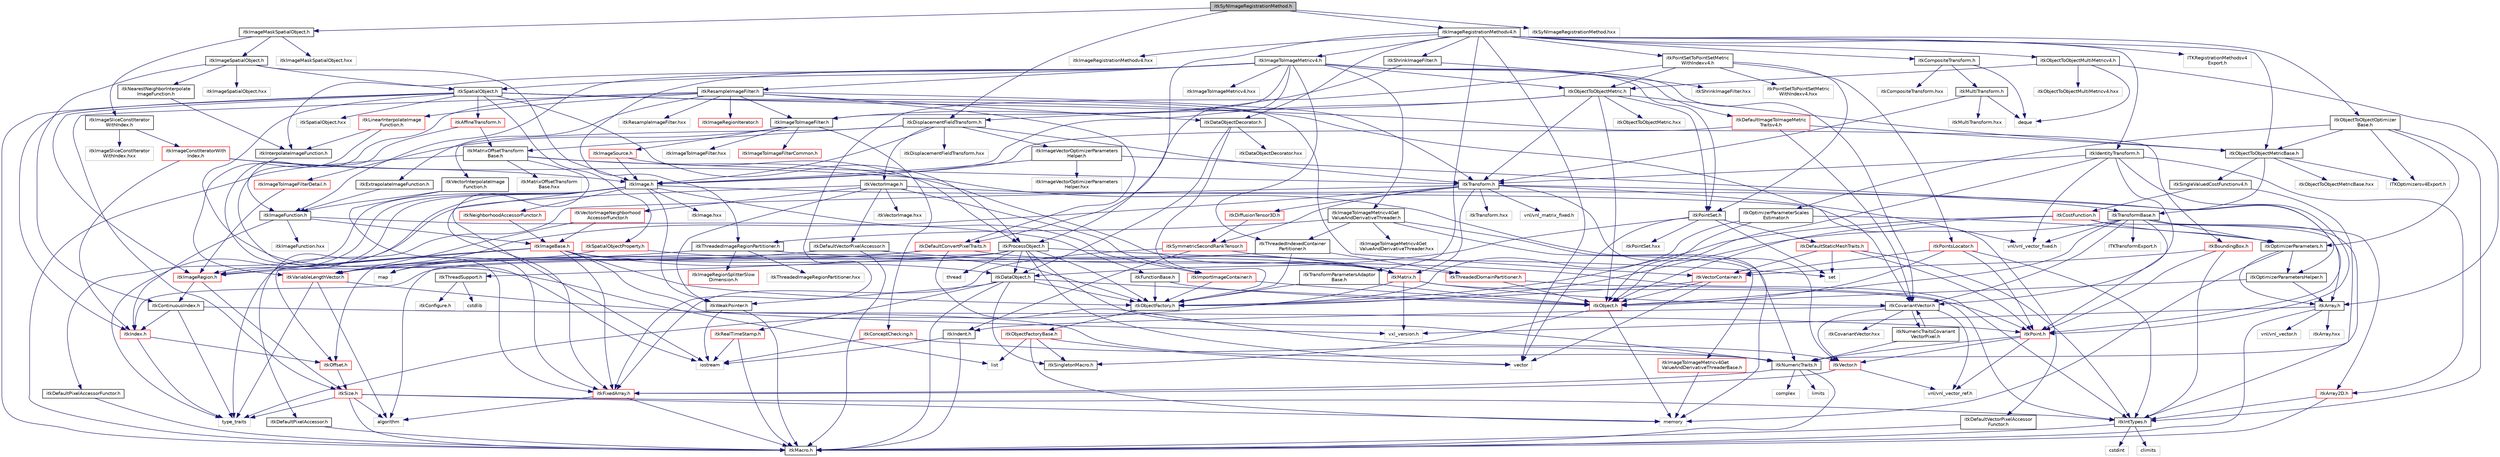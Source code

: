 digraph "itkSyNImageRegistrationMethod.h"
{
 // LATEX_PDF_SIZE
  edge [fontname="Helvetica",fontsize="10",labelfontname="Helvetica",labelfontsize="10"];
  node [fontname="Helvetica",fontsize="10",shape=record];
  Node1 [label="itkSyNImageRegistrationMethod.h",height=0.2,width=0.4,color="black", fillcolor="grey75", style="filled", fontcolor="black",tooltip=" "];
  Node1 -> Node2 [color="midnightblue",fontsize="10",style="solid",fontname="Helvetica"];
  Node2 [label="itkImageRegistrationMethodv4.h",height=0.2,width=0.4,color="black", fillcolor="white", style="filled",URL="$itkImageRegistrationMethodv4_8h.html",tooltip=" "];
  Node2 -> Node3 [color="midnightblue",fontsize="10",style="solid",fontname="Helvetica"];
  Node3 [label="itkProcessObject.h",height=0.2,width=0.4,color="black", fillcolor="white", style="filled",URL="$itkProcessObject_8h.html",tooltip=" "];
  Node3 -> Node4 [color="midnightblue",fontsize="10",style="solid",fontname="Helvetica"];
  Node4 [label="itkDataObject.h",height=0.2,width=0.4,color="black", fillcolor="white", style="filled",URL="$itkDataObject_8h.html",tooltip=" "];
  Node4 -> Node5 [color="midnightblue",fontsize="10",style="solid",fontname="Helvetica"];
  Node5 [label="itkObject.h",height=0.2,width=0.4,color="red", fillcolor="white", style="filled",URL="$itkObject_8h.html",tooltip=" "];
  Node5 -> Node18 [color="midnightblue",fontsize="10",style="solid",fontname="Helvetica"];
  Node18 [label="itkSingletonMacro.h",height=0.2,width=0.4,color="black", fillcolor="white", style="filled",URL="$itkSingletonMacro_8h.html",tooltip=" "];
  Node5 -> Node28 [color="midnightblue",fontsize="10",style="solid",fontname="Helvetica"];
  Node28 [label="memory",height=0.2,width=0.4,color="grey75", fillcolor="white", style="filled",tooltip=" "];
  Node4 -> Node7 [color="midnightblue",fontsize="10",style="solid",fontname="Helvetica"];
  Node7 [label="itkMacro.h",height=0.2,width=0.4,color="black", fillcolor="white", style="filled",URL="$itkMacro_8h.html",tooltip=" "];
  Node4 -> Node18 [color="midnightblue",fontsize="10",style="solid",fontname="Helvetica"];
  Node4 -> Node30 [color="midnightblue",fontsize="10",style="solid",fontname="Helvetica"];
  Node30 [label="itkWeakPointer.h",height=0.2,width=0.4,color="black", fillcolor="white", style="filled",URL="$itkWeakPointer_8h.html",tooltip=" "];
  Node30 -> Node7 [color="midnightblue",fontsize="10",style="solid",fontname="Helvetica"];
  Node30 -> Node9 [color="midnightblue",fontsize="10",style="solid",fontname="Helvetica"];
  Node9 [label="iostream",height=0.2,width=0.4,color="grey75", fillcolor="white", style="filled",tooltip=" "];
  Node4 -> Node31 [color="midnightblue",fontsize="10",style="solid",fontname="Helvetica"];
  Node31 [label="itkRealTimeStamp.h",height=0.2,width=0.4,color="red", fillcolor="white", style="filled",URL="$itkRealTimeStamp_8h.html",tooltip=" "];
  Node31 -> Node7 [color="midnightblue",fontsize="10",style="solid",fontname="Helvetica"];
  Node31 -> Node9 [color="midnightblue",fontsize="10",style="solid",fontname="Helvetica"];
  Node4 -> Node33 [color="midnightblue",fontsize="10",style="solid",fontname="Helvetica"];
  Node33 [label="itkObjectFactory.h",height=0.2,width=0.4,color="black", fillcolor="white", style="filled",URL="$itkObjectFactory_8h.html",tooltip=" "];
  Node33 -> Node34 [color="midnightblue",fontsize="10",style="solid",fontname="Helvetica"];
  Node34 [label="itkObjectFactoryBase.h",height=0.2,width=0.4,color="red", fillcolor="white", style="filled",URL="$itkObjectFactoryBase_8h.html",tooltip=" "];
  Node34 -> Node18 [color="midnightblue",fontsize="10",style="solid",fontname="Helvetica"];
  Node34 -> Node38 [color="midnightblue",fontsize="10",style="solid",fontname="Helvetica"];
  Node38 [label="list",height=0.2,width=0.4,color="grey75", fillcolor="white", style="filled",tooltip=" "];
  Node34 -> Node28 [color="midnightblue",fontsize="10",style="solid",fontname="Helvetica"];
  Node34 -> Node25 [color="midnightblue",fontsize="10",style="solid",fontname="Helvetica"];
  Node25 [label="vector",height=0.2,width=0.4,color="grey75", fillcolor="white", style="filled",tooltip=" "];
  Node3 -> Node33 [color="midnightblue",fontsize="10",style="solid",fontname="Helvetica"];
  Node3 -> Node39 [color="midnightblue",fontsize="10",style="solid",fontname="Helvetica"];
  Node39 [label="itkNumericTraits.h",height=0.2,width=0.4,color="black", fillcolor="white", style="filled",URL="$itkNumericTraits_8h.html",tooltip=" "];
  Node39 -> Node7 [color="midnightblue",fontsize="10",style="solid",fontname="Helvetica"];
  Node39 -> Node40 [color="midnightblue",fontsize="10",style="solid",fontname="Helvetica"];
  Node40 [label="limits",height=0.2,width=0.4,color="grey75", fillcolor="white", style="filled",tooltip=" "];
  Node39 -> Node41 [color="midnightblue",fontsize="10",style="solid",fontname="Helvetica"];
  Node41 [label="complex",height=0.2,width=0.4,color="grey75", fillcolor="white", style="filled",tooltip=" "];
  Node39 -> Node42 [color="midnightblue",fontsize="10",style="solid",fontname="Helvetica"];
  Node42 [label="itkFixedArray.h",height=0.2,width=0.4,color="red", fillcolor="white", style="filled",URL="$itkFixedArray_8h.html",tooltip=" "];
  Node42 -> Node7 [color="midnightblue",fontsize="10",style="solid",fontname="Helvetica"];
  Node42 -> Node24 [color="midnightblue",fontsize="10",style="solid",fontname="Helvetica"];
  Node24 [label="algorithm",height=0.2,width=0.4,color="grey75", fillcolor="white", style="filled",tooltip=" "];
  Node3 -> Node47 [color="midnightblue",fontsize="10",style="solid",fontname="Helvetica"];
  Node47 [label="itkThreadSupport.h",height=0.2,width=0.4,color="black", fillcolor="white", style="filled",URL="$itkThreadSupport_8h.html",tooltip=" "];
  Node47 -> Node48 [color="midnightblue",fontsize="10",style="solid",fontname="Helvetica"];
  Node48 [label="cstdlib",height=0.2,width=0.4,color="grey75", fillcolor="white", style="filled",tooltip=" "];
  Node47 -> Node12 [color="midnightblue",fontsize="10",style="solid",fontname="Helvetica"];
  Node12 [label="itkConfigure.h",height=0.2,width=0.4,color="grey75", fillcolor="white", style="filled",tooltip=" "];
  Node3 -> Node25 [color="midnightblue",fontsize="10",style="solid",fontname="Helvetica"];
  Node3 -> Node26 [color="midnightblue",fontsize="10",style="solid",fontname="Helvetica"];
  Node26 [label="map",height=0.2,width=0.4,color="grey75", fillcolor="white", style="filled",tooltip=" "];
  Node3 -> Node49 [color="midnightblue",fontsize="10",style="solid",fontname="Helvetica"];
  Node49 [label="set",height=0.2,width=0.4,color="grey75", fillcolor="white", style="filled",tooltip=" "];
  Node3 -> Node24 [color="midnightblue",fontsize="10",style="solid",fontname="Helvetica"];
  Node3 -> Node50 [color="midnightblue",fontsize="10",style="solid",fontname="Helvetica"];
  Node50 [label="thread",height=0.2,width=0.4,color="grey75", fillcolor="white", style="filled",tooltip=" "];
  Node2 -> Node51 [color="midnightblue",fontsize="10",style="solid",fontname="Helvetica"];
  Node51 [label="itkCompositeTransform.h",height=0.2,width=0.4,color="black", fillcolor="white", style="filled",URL="$itkCompositeTransform_8h.html",tooltip=" "];
  Node51 -> Node52 [color="midnightblue",fontsize="10",style="solid",fontname="Helvetica"];
  Node52 [label="itkMultiTransform.h",height=0.2,width=0.4,color="black", fillcolor="white", style="filled",URL="$itkMultiTransform_8h.html",tooltip=" "];
  Node52 -> Node53 [color="midnightblue",fontsize="10",style="solid",fontname="Helvetica"];
  Node53 [label="itkTransform.h",height=0.2,width=0.4,color="black", fillcolor="white", style="filled",URL="$itkTransform_8h.html",tooltip=" "];
  Node53 -> Node11 [color="midnightblue",fontsize="10",style="solid",fontname="Helvetica"];
  Node11 [label="type_traits",height=0.2,width=0.4,color="grey75", fillcolor="white", style="filled",tooltip=" "];
  Node53 -> Node54 [color="midnightblue",fontsize="10",style="solid",fontname="Helvetica"];
  Node54 [label="itkTransformBase.h",height=0.2,width=0.4,color="black", fillcolor="white", style="filled",URL="$itkTransformBase_8h.html",tooltip=" "];
  Node54 -> Node55 [color="midnightblue",fontsize="10",style="solid",fontname="Helvetica"];
  Node55 [label="ITKTransformExport.h",height=0.2,width=0.4,color="grey75", fillcolor="white", style="filled",tooltip=" "];
  Node54 -> Node5 [color="midnightblue",fontsize="10",style="solid",fontname="Helvetica"];
  Node54 -> Node56 [color="midnightblue",fontsize="10",style="solid",fontname="Helvetica"];
  Node56 [label="itkPoint.h",height=0.2,width=0.4,color="red", fillcolor="white", style="filled",URL="$itkPoint_8h.html",tooltip=" "];
  Node56 -> Node39 [color="midnightblue",fontsize="10",style="solid",fontname="Helvetica"];
  Node56 -> Node57 [color="midnightblue",fontsize="10",style="solid",fontname="Helvetica"];
  Node57 [label="itkVector.h",height=0.2,width=0.4,color="red", fillcolor="white", style="filled",URL="$itkVector_8h.html",tooltip=" "];
  Node57 -> Node42 [color="midnightblue",fontsize="10",style="solid",fontname="Helvetica"];
  Node57 -> Node58 [color="midnightblue",fontsize="10",style="solid",fontname="Helvetica"];
  Node58 [label="vnl/vnl_vector_ref.h",height=0.2,width=0.4,color="grey75", fillcolor="white", style="filled",tooltip=" "];
  Node56 -> Node58 [color="midnightblue",fontsize="10",style="solid",fontname="Helvetica"];
  Node54 -> Node69 [color="midnightblue",fontsize="10",style="solid",fontname="Helvetica"];
  Node69 [label="itkCovariantVector.h",height=0.2,width=0.4,color="black", fillcolor="white", style="filled",URL="$itkCovariantVector_8h.html",tooltip=" "];
  Node69 -> Node19 [color="midnightblue",fontsize="10",style="solid",fontname="Helvetica"];
  Node19 [label="itkIndent.h",height=0.2,width=0.4,color="black", fillcolor="white", style="filled",URL="$itkIndent_8h.html",tooltip=" "];
  Node19 -> Node7 [color="midnightblue",fontsize="10",style="solid",fontname="Helvetica"];
  Node19 -> Node9 [color="midnightblue",fontsize="10",style="solid",fontname="Helvetica"];
  Node69 -> Node57 [color="midnightblue",fontsize="10",style="solid",fontname="Helvetica"];
  Node69 -> Node58 [color="midnightblue",fontsize="10",style="solid",fontname="Helvetica"];
  Node69 -> Node70 [color="midnightblue",fontsize="10",style="solid",fontname="Helvetica"];
  Node70 [label="itkNumericTraitsCovariant\lVectorPixel.h",height=0.2,width=0.4,color="black", fillcolor="white", style="filled",URL="$itkNumericTraitsCovariantVectorPixel_8h.html",tooltip=" "];
  Node70 -> Node39 [color="midnightblue",fontsize="10",style="solid",fontname="Helvetica"];
  Node70 -> Node69 [color="midnightblue",fontsize="10",style="solid",fontname="Helvetica"];
  Node69 -> Node71 [color="midnightblue",fontsize="10",style="solid",fontname="Helvetica"];
  Node71 [label="itkCovariantVector.hxx",height=0.2,width=0.4,color="grey75", fillcolor="white", style="filled",tooltip=" "];
  Node54 -> Node72 [color="midnightblue",fontsize="10",style="solid",fontname="Helvetica"];
  Node72 [label="vnl/vnl_vector_fixed.h",height=0.2,width=0.4,color="grey75", fillcolor="white", style="filled",tooltip=" "];
  Node54 -> Node73 [color="midnightblue",fontsize="10",style="solid",fontname="Helvetica"];
  Node73 [label="itkArray2D.h",height=0.2,width=0.4,color="red", fillcolor="white", style="filled",URL="$itkArray2D_8h.html",tooltip=" "];
  Node73 -> Node7 [color="midnightblue",fontsize="10",style="solid",fontname="Helvetica"];
  Node73 -> Node14 [color="midnightblue",fontsize="10",style="solid",fontname="Helvetica"];
  Node14 [label="itkIntTypes.h",height=0.2,width=0.4,color="black", fillcolor="white", style="filled",URL="$itkIntTypes_8h.html",tooltip=" "];
  Node14 -> Node7 [color="midnightblue",fontsize="10",style="solid",fontname="Helvetica"];
  Node14 -> Node15 [color="midnightblue",fontsize="10",style="solid",fontname="Helvetica"];
  Node15 [label="cstdint",height=0.2,width=0.4,color="grey75", fillcolor="white", style="filled",tooltip=" "];
  Node14 -> Node16 [color="midnightblue",fontsize="10",style="solid",fontname="Helvetica"];
  Node16 [label="climits",height=0.2,width=0.4,color="grey75", fillcolor="white", style="filled",tooltip=" "];
  Node54 -> Node76 [color="midnightblue",fontsize="10",style="solid",fontname="Helvetica"];
  Node76 [label="itkOptimizerParameters.h",height=0.2,width=0.4,color="black", fillcolor="white", style="filled",URL="$itkOptimizerParameters_8h.html",tooltip=" "];
  Node76 -> Node77 [color="midnightblue",fontsize="10",style="solid",fontname="Helvetica"];
  Node77 [label="itkArray.h",height=0.2,width=0.4,color="black", fillcolor="white", style="filled",URL="$itkArray_8h.html",tooltip=" "];
  Node77 -> Node7 [color="midnightblue",fontsize="10",style="solid",fontname="Helvetica"];
  Node77 -> Node67 [color="midnightblue",fontsize="10",style="solid",fontname="Helvetica"];
  Node67 [label="vxl_version.h",height=0.2,width=0.4,color="grey75", fillcolor="white", style="filled",tooltip=" "];
  Node77 -> Node78 [color="midnightblue",fontsize="10",style="solid",fontname="Helvetica"];
  Node78 [label="vnl/vnl_vector.h",height=0.2,width=0.4,color="grey75", fillcolor="white", style="filled",tooltip=" "];
  Node77 -> Node79 [color="midnightblue",fontsize="10",style="solid",fontname="Helvetica"];
  Node79 [label="itkArray.hxx",height=0.2,width=0.4,color="grey75", fillcolor="white", style="filled",tooltip=" "];
  Node76 -> Node80 [color="midnightblue",fontsize="10",style="solid",fontname="Helvetica"];
  Node80 [label="itkOptimizerParametersHelper.h",height=0.2,width=0.4,color="black", fillcolor="white", style="filled",URL="$itkOptimizerParametersHelper_8h.html",tooltip=" "];
  Node80 -> Node5 [color="midnightblue",fontsize="10",style="solid",fontname="Helvetica"];
  Node80 -> Node77 [color="midnightblue",fontsize="10",style="solid",fontname="Helvetica"];
  Node76 -> Node28 [color="midnightblue",fontsize="10",style="solid",fontname="Helvetica"];
  Node54 -> Node33 [color="midnightblue",fontsize="10",style="solid",fontname="Helvetica"];
  Node54 -> Node14 [color="midnightblue",fontsize="10",style="solid",fontname="Helvetica"];
  Node53 -> Node57 [color="midnightblue",fontsize="10",style="solid",fontname="Helvetica"];
  Node53 -> Node81 [color="midnightblue",fontsize="10",style="solid",fontname="Helvetica"];
  Node81 [label="itkSymmetricSecondRankTensor.h",height=0.2,width=0.4,color="red", fillcolor="white", style="filled",URL="$itkSymmetricSecondRankTensor_8h.html",tooltip=" "];
  Node81 -> Node19 [color="midnightblue",fontsize="10",style="solid",fontname="Helvetica"];
  Node81 -> Node42 [color="midnightblue",fontsize="10",style="solid",fontname="Helvetica"];
  Node81 -> Node82 [color="midnightblue",fontsize="10",style="solid",fontname="Helvetica"];
  Node82 [label="itkMatrix.h",height=0.2,width=0.4,color="red", fillcolor="white", style="filled",URL="$itkMatrix_8h.html",tooltip=" "];
  Node82 -> Node56 [color="midnightblue",fontsize="10",style="solid",fontname="Helvetica"];
  Node82 -> Node69 [color="midnightblue",fontsize="10",style="solid",fontname="Helvetica"];
  Node82 -> Node67 [color="midnightblue",fontsize="10",style="solid",fontname="Helvetica"];
  Node82 -> Node11 [color="midnightblue",fontsize="10",style="solid",fontname="Helvetica"];
  Node53 -> Node96 [color="midnightblue",fontsize="10",style="solid",fontname="Helvetica"];
  Node96 [label="itkDiffusionTensor3D.h",height=0.2,width=0.4,color="red", fillcolor="white", style="filled",URL="$itkDiffusionTensor3D_8h.html",tooltip=" "];
  Node96 -> Node81 [color="midnightblue",fontsize="10",style="solid",fontname="Helvetica"];
  Node53 -> Node99 [color="midnightblue",fontsize="10",style="solid",fontname="Helvetica"];
  Node99 [label="itkVariableLengthVector.h",height=0.2,width=0.4,color="red", fillcolor="white", style="filled",URL="$itkVariableLengthVector_8h.html",tooltip=" "];
  Node99 -> Node24 [color="midnightblue",fontsize="10",style="solid",fontname="Helvetica"];
  Node99 -> Node11 [color="midnightblue",fontsize="10",style="solid",fontname="Helvetica"];
  Node99 -> Node39 [color="midnightblue",fontsize="10",style="solid",fontname="Helvetica"];
  Node53 -> Node72 [color="midnightblue",fontsize="10",style="solid",fontname="Helvetica"];
  Node53 -> Node92 [color="midnightblue",fontsize="10",style="solid",fontname="Helvetica"];
  Node92 [label="vnl/vnl_matrix_fixed.h",height=0.2,width=0.4,color="grey75", fillcolor="white", style="filled",tooltip=" "];
  Node53 -> Node82 [color="midnightblue",fontsize="10",style="solid",fontname="Helvetica"];
  Node53 -> Node107 [color="midnightblue",fontsize="10",style="solid",fontname="Helvetica"];
  Node107 [label="itkTransform.hxx",height=0.2,width=0.4,color="grey75", fillcolor="white", style="filled",tooltip=" "];
  Node52 -> Node108 [color="midnightblue",fontsize="10",style="solid",fontname="Helvetica"];
  Node108 [label="deque",height=0.2,width=0.4,color="grey75", fillcolor="white", style="filled",tooltip=" "];
  Node52 -> Node109 [color="midnightblue",fontsize="10",style="solid",fontname="Helvetica"];
  Node109 [label="itkMultiTransform.hxx",height=0.2,width=0.4,color="grey75", fillcolor="white", style="filled",tooltip=" "];
  Node51 -> Node108 [color="midnightblue",fontsize="10",style="solid",fontname="Helvetica"];
  Node51 -> Node110 [color="midnightblue",fontsize="10",style="solid",fontname="Helvetica"];
  Node110 [label="itkCompositeTransform.hxx",height=0.2,width=0.4,color="grey75", fillcolor="white", style="filled",tooltip=" "];
  Node2 -> Node111 [color="midnightblue",fontsize="10",style="solid",fontname="Helvetica"];
  Node111 [label="itkDataObjectDecorator.h",height=0.2,width=0.4,color="black", fillcolor="white", style="filled",URL="$itkDataObjectDecorator_8h.html",tooltip=" "];
  Node111 -> Node4 [color="midnightblue",fontsize="10",style="solid",fontname="Helvetica"];
  Node111 -> Node33 [color="midnightblue",fontsize="10",style="solid",fontname="Helvetica"];
  Node111 -> Node112 [color="midnightblue",fontsize="10",style="solid",fontname="Helvetica"];
  Node112 [label="itkDataObjectDecorator.hxx",height=0.2,width=0.4,color="grey75", fillcolor="white", style="filled",tooltip=" "];
  Node2 -> Node113 [color="midnightblue",fontsize="10",style="solid",fontname="Helvetica"];
  Node113 [label="itkObjectToObjectMetricBase.h",height=0.2,width=0.4,color="black", fillcolor="white", style="filled",URL="$itkObjectToObjectMetricBase_8h.html",tooltip=" "];
  Node113 -> Node54 [color="midnightblue",fontsize="10",style="solid",fontname="Helvetica"];
  Node113 -> Node114 [color="midnightblue",fontsize="10",style="solid",fontname="Helvetica"];
  Node114 [label="itkSingleValuedCostFunctionv4.h",height=0.2,width=0.4,color="black", fillcolor="white", style="filled",URL="$itkSingleValuedCostFunctionv4_8h.html",tooltip=" "];
  Node114 -> Node115 [color="midnightblue",fontsize="10",style="solid",fontname="Helvetica"];
  Node115 [label="itkCostFunction.h",height=0.2,width=0.4,color="red", fillcolor="white", style="filled",URL="$itkCostFunction_8h.html",tooltip=" "];
  Node115 -> Node5 [color="midnightblue",fontsize="10",style="solid",fontname="Helvetica"];
  Node115 -> Node33 [color="midnightblue",fontsize="10",style="solid",fontname="Helvetica"];
  Node115 -> Node77 [color="midnightblue",fontsize="10",style="solid",fontname="Helvetica"];
  Node115 -> Node76 [color="midnightblue",fontsize="10",style="solid",fontname="Helvetica"];
  Node114 -> Node39 [color="midnightblue",fontsize="10",style="solid",fontname="Helvetica"];
  Node113 -> Node117 [color="midnightblue",fontsize="10",style="solid",fontname="Helvetica"];
  Node117 [label="ITKOptimizersv4Export.h",height=0.2,width=0.4,color="grey75", fillcolor="white", style="filled",tooltip=" "];
  Node113 -> Node118 [color="midnightblue",fontsize="10",style="solid",fontname="Helvetica"];
  Node118 [label="itkObjectToObjectMetricBase.hxx",height=0.2,width=0.4,color="grey75", fillcolor="white", style="filled",tooltip=" "];
  Node2 -> Node119 [color="midnightblue",fontsize="10",style="solid",fontname="Helvetica"];
  Node119 [label="itkObjectToObjectMultiMetricv4.h",height=0.2,width=0.4,color="black", fillcolor="white", style="filled",URL="$itkObjectToObjectMultiMetricv4_8h.html",tooltip=" "];
  Node119 -> Node120 [color="midnightblue",fontsize="10",style="solid",fontname="Helvetica"];
  Node120 [label="itkObjectToObjectMetric.h",height=0.2,width=0.4,color="black", fillcolor="white", style="filled",URL="$itkObjectToObjectMetric_8h.html",tooltip=" "];
  Node120 -> Node113 [color="midnightblue",fontsize="10",style="solid",fontname="Helvetica"];
  Node120 -> Node121 [color="midnightblue",fontsize="10",style="solid",fontname="Helvetica"];
  Node121 [label="itkDisplacementFieldTransform.h",height=0.2,width=0.4,color="black", fillcolor="white", style="filled",URL="$itkDisplacementFieldTransform_8h.html",tooltip=" "];
  Node121 -> Node53 [color="midnightblue",fontsize="10",style="solid",fontname="Helvetica"];
  Node121 -> Node122 [color="midnightblue",fontsize="10",style="solid",fontname="Helvetica"];
  Node122 [label="itkImage.h",height=0.2,width=0.4,color="black", fillcolor="white", style="filled",URL="$itkImage_8h.html",tooltip=" "];
  Node122 -> Node123 [color="midnightblue",fontsize="10",style="solid",fontname="Helvetica"];
  Node123 [label="itkImageRegion.h",height=0.2,width=0.4,color="red", fillcolor="white", style="filled",URL="$itkImageRegion_8h.html",tooltip=" "];
  Node123 -> Node125 [color="midnightblue",fontsize="10",style="solid",fontname="Helvetica"];
  Node125 [label="itkSize.h",height=0.2,width=0.4,color="red", fillcolor="white", style="filled",URL="$itkSize_8h.html",tooltip=" "];
  Node125 -> Node14 [color="midnightblue",fontsize="10",style="solid",fontname="Helvetica"];
  Node125 -> Node7 [color="midnightblue",fontsize="10",style="solid",fontname="Helvetica"];
  Node125 -> Node24 [color="midnightblue",fontsize="10",style="solid",fontname="Helvetica"];
  Node125 -> Node11 [color="midnightblue",fontsize="10",style="solid",fontname="Helvetica"];
  Node125 -> Node28 [color="midnightblue",fontsize="10",style="solid",fontname="Helvetica"];
  Node123 -> Node127 [color="midnightblue",fontsize="10",style="solid",fontname="Helvetica"];
  Node127 [label="itkContinuousIndex.h",height=0.2,width=0.4,color="black", fillcolor="white", style="filled",URL="$itkContinuousIndex_8h.html",tooltip=" "];
  Node127 -> Node56 [color="midnightblue",fontsize="10",style="solid",fontname="Helvetica"];
  Node127 -> Node128 [color="midnightblue",fontsize="10",style="solid",fontname="Helvetica"];
  Node128 [label="itkIndex.h",height=0.2,width=0.4,color="red", fillcolor="white", style="filled",URL="$itkIndex_8h.html",tooltip=" "];
  Node128 -> Node129 [color="midnightblue",fontsize="10",style="solid",fontname="Helvetica"];
  Node129 [label="itkOffset.h",height=0.2,width=0.4,color="red", fillcolor="white", style="filled",URL="$itkOffset_8h.html",tooltip=" "];
  Node129 -> Node125 [color="midnightblue",fontsize="10",style="solid",fontname="Helvetica"];
  Node128 -> Node11 [color="midnightblue",fontsize="10",style="solid",fontname="Helvetica"];
  Node127 -> Node11 [color="midnightblue",fontsize="10",style="solid",fontname="Helvetica"];
  Node122 -> Node131 [color="midnightblue",fontsize="10",style="solid",fontname="Helvetica"];
  Node131 [label="itkImportImageContainer.h",height=0.2,width=0.4,color="red", fillcolor="white", style="filled",URL="$itkImportImageContainer_8h.html",tooltip=" "];
  Node131 -> Node5 [color="midnightblue",fontsize="10",style="solid",fontname="Helvetica"];
  Node131 -> Node33 [color="midnightblue",fontsize="10",style="solid",fontname="Helvetica"];
  Node122 -> Node133 [color="midnightblue",fontsize="10",style="solid",fontname="Helvetica"];
  Node133 [label="itkDefaultPixelAccessor.h",height=0.2,width=0.4,color="black", fillcolor="white", style="filled",URL="$itkDefaultPixelAccessor_8h.html",tooltip=" "];
  Node133 -> Node7 [color="midnightblue",fontsize="10",style="solid",fontname="Helvetica"];
  Node122 -> Node134 [color="midnightblue",fontsize="10",style="solid",fontname="Helvetica"];
  Node134 [label="itkDefaultPixelAccessorFunctor.h",height=0.2,width=0.4,color="black", fillcolor="white", style="filled",URL="$itkDefaultPixelAccessorFunctor_8h.html",tooltip=" "];
  Node134 -> Node7 [color="midnightblue",fontsize="10",style="solid",fontname="Helvetica"];
  Node122 -> Node56 [color="midnightblue",fontsize="10",style="solid",fontname="Helvetica"];
  Node122 -> Node42 [color="midnightblue",fontsize="10",style="solid",fontname="Helvetica"];
  Node122 -> Node30 [color="midnightblue",fontsize="10",style="solid",fontname="Helvetica"];
  Node122 -> Node135 [color="midnightblue",fontsize="10",style="solid",fontname="Helvetica"];
  Node135 [label="itkNeighborhoodAccessorFunctor.h",height=0.2,width=0.4,color="red", fillcolor="white", style="filled",URL="$itkNeighborhoodAccessorFunctor_8h.html",tooltip=" "];
  Node135 -> Node143 [color="midnightblue",fontsize="10",style="solid",fontname="Helvetica"];
  Node143 [label="itkImageBase.h",height=0.2,width=0.4,color="red", fillcolor="white", style="filled",URL="$itkImageBase_8h.html",tooltip=" "];
  Node143 -> Node4 [color="midnightblue",fontsize="10",style="solid",fontname="Helvetica"];
  Node143 -> Node123 [color="midnightblue",fontsize="10",style="solid",fontname="Helvetica"];
  Node143 -> Node82 [color="midnightblue",fontsize="10",style="solid",fontname="Helvetica"];
  Node143 -> Node33 [color="midnightblue",fontsize="10",style="solid",fontname="Helvetica"];
  Node143 -> Node129 [color="midnightblue",fontsize="10",style="solid",fontname="Helvetica"];
  Node143 -> Node42 [color="midnightblue",fontsize="10",style="solid",fontname="Helvetica"];
  Node143 -> Node67 [color="midnightblue",fontsize="10",style="solid",fontname="Helvetica"];
  Node122 -> Node11 [color="midnightblue",fontsize="10",style="solid",fontname="Helvetica"];
  Node122 -> Node147 [color="midnightblue",fontsize="10",style="solid",fontname="Helvetica"];
  Node147 [label="itkImage.hxx",height=0.2,width=0.4,color="grey75", fillcolor="white", style="filled",tooltip=" "];
  Node121 -> Node148 [color="midnightblue",fontsize="10",style="solid",fontname="Helvetica"];
  Node148 [label="itkVectorImage.h",height=0.2,width=0.4,color="black", fillcolor="white", style="filled",URL="$itkVectorImage_8h.html",tooltip=" "];
  Node148 -> Node123 [color="midnightblue",fontsize="10",style="solid",fontname="Helvetica"];
  Node148 -> Node131 [color="midnightblue",fontsize="10",style="solid",fontname="Helvetica"];
  Node148 -> Node149 [color="midnightblue",fontsize="10",style="solid",fontname="Helvetica"];
  Node149 [label="itkDefaultVectorPixelAccessor.h",height=0.2,width=0.4,color="black", fillcolor="white", style="filled",URL="$itkDefaultVectorPixelAccessor_8h.html",tooltip=" "];
  Node149 -> Node7 [color="midnightblue",fontsize="10",style="solid",fontname="Helvetica"];
  Node149 -> Node99 [color="midnightblue",fontsize="10",style="solid",fontname="Helvetica"];
  Node149 -> Node14 [color="midnightblue",fontsize="10",style="solid",fontname="Helvetica"];
  Node148 -> Node150 [color="midnightblue",fontsize="10",style="solid",fontname="Helvetica"];
  Node150 [label="itkDefaultVectorPixelAccessor\lFunctor.h",height=0.2,width=0.4,color="black", fillcolor="white", style="filled",URL="$itkDefaultVectorPixelAccessorFunctor_8h.html",tooltip=" "];
  Node150 -> Node7 [color="midnightblue",fontsize="10",style="solid",fontname="Helvetica"];
  Node148 -> Node151 [color="midnightblue",fontsize="10",style="solid",fontname="Helvetica"];
  Node151 [label="itkVectorImageNeighborhood\lAccessorFunctor.h",height=0.2,width=0.4,color="red", fillcolor="white", style="filled",URL="$itkVectorImageNeighborhoodAccessorFunctor_8h.html",tooltip=" "];
  Node151 -> Node99 [color="midnightblue",fontsize="10",style="solid",fontname="Helvetica"];
  Node151 -> Node143 [color="midnightblue",fontsize="10",style="solid",fontname="Helvetica"];
  Node148 -> Node30 [color="midnightblue",fontsize="10",style="solid",fontname="Helvetica"];
  Node148 -> Node152 [color="midnightblue",fontsize="10",style="solid",fontname="Helvetica"];
  Node152 [label="itkVectorImage.hxx",height=0.2,width=0.4,color="grey75", fillcolor="white", style="filled",tooltip=" "];
  Node121 -> Node153 [color="midnightblue",fontsize="10",style="solid",fontname="Helvetica"];
  Node153 [label="itkMatrixOffsetTransform\lBase.h",height=0.2,width=0.4,color="black", fillcolor="white", style="filled",URL="$itkMatrixOffsetTransformBase_8h.html",tooltip=" "];
  Node153 -> Node7 [color="midnightblue",fontsize="10",style="solid",fontname="Helvetica"];
  Node153 -> Node82 [color="midnightblue",fontsize="10",style="solid",fontname="Helvetica"];
  Node153 -> Node53 [color="midnightblue",fontsize="10",style="solid",fontname="Helvetica"];
  Node153 -> Node9 [color="midnightblue",fontsize="10",style="solid",fontname="Helvetica"];
  Node153 -> Node154 [color="midnightblue",fontsize="10",style="solid",fontname="Helvetica"];
  Node154 [label="itkMatrixOffsetTransform\lBase.hxx",height=0.2,width=0.4,color="grey75", fillcolor="white", style="filled",tooltip=" "];
  Node121 -> Node155 [color="midnightblue",fontsize="10",style="solid",fontname="Helvetica"];
  Node155 [label="itkImageVectorOptimizerParameters\lHelper.h",height=0.2,width=0.4,color="black", fillcolor="white", style="filled",URL="$itkImageVectorOptimizerParametersHelper_8h.html",tooltip=" "];
  Node155 -> Node80 [color="midnightblue",fontsize="10",style="solid",fontname="Helvetica"];
  Node155 -> Node122 [color="midnightblue",fontsize="10",style="solid",fontname="Helvetica"];
  Node155 -> Node156 [color="midnightblue",fontsize="10",style="solid",fontname="Helvetica"];
  Node156 [label="itkImageVectorOptimizerParameters\lHelper.hxx",height=0.2,width=0.4,color="grey75", fillcolor="white", style="filled",tooltip=" "];
  Node121 -> Node157 [color="midnightblue",fontsize="10",style="solid",fontname="Helvetica"];
  Node157 [label="itkVectorInterpolateImage\lFunction.h",height=0.2,width=0.4,color="black", fillcolor="white", style="filled",URL="$itkVectorInterpolateImageFunction_8h.html",tooltip=" "];
  Node157 -> Node158 [color="midnightblue",fontsize="10",style="solid",fontname="Helvetica"];
  Node158 [label="itkImageFunction.h",height=0.2,width=0.4,color="black", fillcolor="white", style="filled",URL="$itkImageFunction_8h.html",tooltip=" "];
  Node158 -> Node159 [color="midnightblue",fontsize="10",style="solid",fontname="Helvetica"];
  Node159 [label="itkFunctionBase.h",height=0.2,width=0.4,color="black", fillcolor="white", style="filled",URL="$itkFunctionBase_8h.html",tooltip=" "];
  Node159 -> Node5 [color="midnightblue",fontsize="10",style="solid",fontname="Helvetica"];
  Node159 -> Node33 [color="midnightblue",fontsize="10",style="solid",fontname="Helvetica"];
  Node158 -> Node128 [color="midnightblue",fontsize="10",style="solid",fontname="Helvetica"];
  Node158 -> Node143 [color="midnightblue",fontsize="10",style="solid",fontname="Helvetica"];
  Node158 -> Node160 [color="midnightblue",fontsize="10",style="solid",fontname="Helvetica"];
  Node160 [label="itkImageFunction.hxx",height=0.2,width=0.4,color="grey75", fillcolor="white", style="filled",tooltip=" "];
  Node157 -> Node42 [color="midnightblue",fontsize="10",style="solid",fontname="Helvetica"];
  Node121 -> Node161 [color="midnightblue",fontsize="10",style="solid",fontname="Helvetica"];
  Node161 [label="itkDisplacementFieldTransform.hxx",height=0.2,width=0.4,color="grey75", fillcolor="white", style="filled",tooltip=" "];
  Node120 -> Node122 [color="midnightblue",fontsize="10",style="solid",fontname="Helvetica"];
  Node120 -> Node5 [color="midnightblue",fontsize="10",style="solid",fontname="Helvetica"];
  Node120 -> Node162 [color="midnightblue",fontsize="10",style="solid",fontname="Helvetica"];
  Node162 [label="itkPointSet.h",height=0.2,width=0.4,color="black", fillcolor="white", style="filled",URL="$itkPointSet_8h.html",tooltip=" "];
  Node162 -> Node4 [color="midnightblue",fontsize="10",style="solid",fontname="Helvetica"];
  Node162 -> Node163 [color="midnightblue",fontsize="10",style="solid",fontname="Helvetica"];
  Node163 [label="itkDefaultStaticMeshTraits.h",height=0.2,width=0.4,color="red", fillcolor="white", style="filled",URL="$itkDefaultStaticMeshTraits_8h.html",tooltip=" "];
  Node163 -> Node168 [color="midnightblue",fontsize="10",style="solid",fontname="Helvetica"];
  Node168 [label="itkVectorContainer.h",height=0.2,width=0.4,color="red", fillcolor="white", style="filled",URL="$itkVectorContainer_8h.html",tooltip=" "];
  Node168 -> Node5 [color="midnightblue",fontsize="10",style="solid",fontname="Helvetica"];
  Node168 -> Node33 [color="midnightblue",fontsize="10",style="solid",fontname="Helvetica"];
  Node168 -> Node25 [color="midnightblue",fontsize="10",style="solid",fontname="Helvetica"];
  Node163 -> Node56 [color="midnightblue",fontsize="10",style="solid",fontname="Helvetica"];
  Node163 -> Node14 [color="midnightblue",fontsize="10",style="solid",fontname="Helvetica"];
  Node163 -> Node49 [color="midnightblue",fontsize="10",style="solid",fontname="Helvetica"];
  Node162 -> Node25 [color="midnightblue",fontsize="10",style="solid",fontname="Helvetica"];
  Node162 -> Node49 [color="midnightblue",fontsize="10",style="solid",fontname="Helvetica"];
  Node162 -> Node170 [color="midnightblue",fontsize="10",style="solid",fontname="Helvetica"];
  Node170 [label="itkPointSet.hxx",height=0.2,width=0.4,color="grey75", fillcolor="white", style="filled",tooltip=" "];
  Node120 -> Node53 [color="midnightblue",fontsize="10",style="solid",fontname="Helvetica"];
  Node120 -> Node171 [color="midnightblue",fontsize="10",style="solid",fontname="Helvetica"];
  Node171 [label="itkObjectToObjectMetric.hxx",height=0.2,width=0.4,color="grey75", fillcolor="white", style="filled",tooltip=" "];
  Node119 -> Node77 [color="midnightblue",fontsize="10",style="solid",fontname="Helvetica"];
  Node119 -> Node108 [color="midnightblue",fontsize="10",style="solid",fontname="Helvetica"];
  Node119 -> Node172 [color="midnightblue",fontsize="10",style="solid",fontname="Helvetica"];
  Node172 [label="itkObjectToObjectMultiMetricv4.hxx",height=0.2,width=0.4,color="grey75", fillcolor="white", style="filled",tooltip=" "];
  Node2 -> Node173 [color="midnightblue",fontsize="10",style="solid",fontname="Helvetica"];
  Node173 [label="itkObjectToObjectOptimizer\lBase.h",height=0.2,width=0.4,color="black", fillcolor="white", style="filled",URL="$itkObjectToObjectOptimizerBase_8h.html",tooltip=" "];
  Node173 -> Node117 [color="midnightblue",fontsize="10",style="solid",fontname="Helvetica"];
  Node173 -> Node76 [color="midnightblue",fontsize="10",style="solid",fontname="Helvetica"];
  Node173 -> Node174 [color="midnightblue",fontsize="10",style="solid",fontname="Helvetica"];
  Node174 [label="itkOptimizerParameterScales\lEstimator.h",height=0.2,width=0.4,color="black", fillcolor="white", style="filled",URL="$itkOptimizerParameterScalesEstimator_8h.html",tooltip=" "];
  Node174 -> Node5 [color="midnightblue",fontsize="10",style="solid",fontname="Helvetica"];
  Node174 -> Node33 [color="midnightblue",fontsize="10",style="solid",fontname="Helvetica"];
  Node174 -> Node76 [color="midnightblue",fontsize="10",style="solid",fontname="Helvetica"];
  Node173 -> Node113 [color="midnightblue",fontsize="10",style="solid",fontname="Helvetica"];
  Node173 -> Node14 [color="midnightblue",fontsize="10",style="solid",fontname="Helvetica"];
  Node2 -> Node175 [color="midnightblue",fontsize="10",style="solid",fontname="Helvetica"];
  Node175 [label="itkImageToImageMetricv4.h",height=0.2,width=0.4,color="black", fillcolor="white", style="filled",URL="$itkImageToImageMetricv4_8h.html",tooltip=" "];
  Node175 -> Node69 [color="midnightblue",fontsize="10",style="solid",fontname="Helvetica"];
  Node175 -> Node158 [color="midnightblue",fontsize="10",style="solid",fontname="Helvetica"];
  Node175 -> Node120 [color="midnightblue",fontsize="10",style="solid",fontname="Helvetica"];
  Node175 -> Node176 [color="midnightblue",fontsize="10",style="solid",fontname="Helvetica"];
  Node176 [label="itkInterpolateImageFunction.h",height=0.2,width=0.4,color="black", fillcolor="white", style="filled",URL="$itkInterpolateImageFunction_8h.html",tooltip=" "];
  Node176 -> Node158 [color="midnightblue",fontsize="10",style="solid",fontname="Helvetica"];
  Node175 -> Node177 [color="midnightblue",fontsize="10",style="solid",fontname="Helvetica"];
  Node177 [label="itkSpatialObject.h",height=0.2,width=0.4,color="black", fillcolor="white", style="filled",URL="$itkSpatialObject_8h.html",tooltip=" "];
  Node177 -> Node69 [color="midnightblue",fontsize="10",style="solid",fontname="Helvetica"];
  Node177 -> Node7 [color="midnightblue",fontsize="10",style="solid",fontname="Helvetica"];
  Node177 -> Node38 [color="midnightblue",fontsize="10",style="solid",fontname="Helvetica"];
  Node177 -> Node178 [color="midnightblue",fontsize="10",style="solid",fontname="Helvetica"];
  Node178 [label="itkSpatialObjectProperty.h",height=0.2,width=0.4,color="red", fillcolor="white", style="filled",URL="$itkSpatialObjectProperty_8h.html",tooltip=" "];
  Node178 -> Node26 [color="midnightblue",fontsize="10",style="solid",fontname="Helvetica"];
  Node178 -> Node33 [color="midnightblue",fontsize="10",style="solid",fontname="Helvetica"];
  Node177 -> Node3 [color="midnightblue",fontsize="10",style="solid",fontname="Helvetica"];
  Node177 -> Node128 [color="midnightblue",fontsize="10",style="solid",fontname="Helvetica"];
  Node177 -> Node123 [color="midnightblue",fontsize="10",style="solid",fontname="Helvetica"];
  Node177 -> Node183 [color="midnightblue",fontsize="10",style="solid",fontname="Helvetica"];
  Node183 [label="itkAffineTransform.h",height=0.2,width=0.4,color="red", fillcolor="white", style="filled",URL="$itkAffineTransform_8h.html",tooltip=" "];
  Node183 -> Node153 [color="midnightblue",fontsize="10",style="solid",fontname="Helvetica"];
  Node183 -> Node9 [color="midnightblue",fontsize="10",style="solid",fontname="Helvetica"];
  Node177 -> Node168 [color="midnightblue",fontsize="10",style="solid",fontname="Helvetica"];
  Node177 -> Node185 [color="midnightblue",fontsize="10",style="solid",fontname="Helvetica"];
  Node185 [label="itkBoundingBox.h",height=0.2,width=0.4,color="red", fillcolor="white", style="filled",URL="$itkBoundingBox_8h.html",tooltip=" "];
  Node185 -> Node56 [color="midnightblue",fontsize="10",style="solid",fontname="Helvetica"];
  Node185 -> Node168 [color="midnightblue",fontsize="10",style="solid",fontname="Helvetica"];
  Node185 -> Node14 [color="midnightblue",fontsize="10",style="solid",fontname="Helvetica"];
  Node177 -> Node187 [color="midnightblue",fontsize="10",style="solid",fontname="Helvetica"];
  Node187 [label="itkSpatialObject.hxx",height=0.2,width=0.4,color="grey75", fillcolor="white", style="filled",tooltip=" "];
  Node175 -> Node188 [color="midnightblue",fontsize="10",style="solid",fontname="Helvetica"];
  Node188 [label="itkResampleImageFilter.h",height=0.2,width=0.4,color="black", fillcolor="white", style="filled",URL="$itkResampleImageFilter_8h.html",tooltip=" "];
  Node188 -> Node42 [color="midnightblue",fontsize="10",style="solid",fontname="Helvetica"];
  Node188 -> Node53 [color="midnightblue",fontsize="10",style="solid",fontname="Helvetica"];
  Node188 -> Node189 [color="midnightblue",fontsize="10",style="solid",fontname="Helvetica"];
  Node189 [label="itkImageRegionIterator.h",height=0.2,width=0.4,color="red", fillcolor="white", style="filled",URL="$itkImageRegionIterator_8h.html",tooltip=" "];
  Node188 -> Node196 [color="midnightblue",fontsize="10",style="solid",fontname="Helvetica"];
  Node196 [label="itkImageToImageFilter.h",height=0.2,width=0.4,color="black", fillcolor="white", style="filled",URL="$itkImageToImageFilter_8h.html",tooltip=" "];
  Node196 -> Node197 [color="midnightblue",fontsize="10",style="solid",fontname="Helvetica"];
  Node197 [label="itkImageSource.h",height=0.2,width=0.4,color="red", fillcolor="white", style="filled",URL="$itkImageSource_8h.html",tooltip=" "];
  Node197 -> Node3 [color="midnightblue",fontsize="10",style="solid",fontname="Helvetica"];
  Node197 -> Node122 [color="midnightblue",fontsize="10",style="solid",fontname="Helvetica"];
  Node196 -> Node64 [color="midnightblue",fontsize="10",style="solid",fontname="Helvetica"];
  Node64 [label="itkConceptChecking.h",height=0.2,width=0.4,color="red", fillcolor="white", style="filled",URL="$itkConceptChecking_8h.html",tooltip=" "];
  Node64 -> Node39 [color="midnightblue",fontsize="10",style="solid",fontname="Helvetica"];
  Node64 -> Node9 [color="midnightblue",fontsize="10",style="solid",fontname="Helvetica"];
  Node196 -> Node203 [color="midnightblue",fontsize="10",style="solid",fontname="Helvetica"];
  Node203 [label="itkImageToImageFilterDetail.h",height=0.2,width=0.4,color="red", fillcolor="white", style="filled",URL="$itkImageToImageFilterDetail_8h.html",tooltip=" "];
  Node203 -> Node123 [color="midnightblue",fontsize="10",style="solid",fontname="Helvetica"];
  Node196 -> Node204 [color="midnightblue",fontsize="10",style="solid",fontname="Helvetica"];
  Node204 [label="itkImageToImageFilterCommon.h",height=0.2,width=0.4,color="red", fillcolor="white", style="filled",URL="$itkImageToImageFilterCommon_8h.html",tooltip=" "];
  Node196 -> Node205 [color="midnightblue",fontsize="10",style="solid",fontname="Helvetica"];
  Node205 [label="itkImageToImageFilter.hxx",height=0.2,width=0.4,color="grey75", fillcolor="white", style="filled",tooltip=" "];
  Node188 -> Node206 [color="midnightblue",fontsize="10",style="solid",fontname="Helvetica"];
  Node206 [label="itkExtrapolateImageFunction.h",height=0.2,width=0.4,color="black", fillcolor="white", style="filled",URL="$itkExtrapolateImageFunction_8h.html",tooltip=" "];
  Node206 -> Node158 [color="midnightblue",fontsize="10",style="solid",fontname="Helvetica"];
  Node188 -> Node207 [color="midnightblue",fontsize="10",style="solid",fontname="Helvetica"];
  Node207 [label="itkLinearInterpolateImage\lFunction.h",height=0.2,width=0.4,color="red", fillcolor="white", style="filled",URL="$itkLinearInterpolateImageFunction_8h.html",tooltip=" "];
  Node207 -> Node176 [color="midnightblue",fontsize="10",style="solid",fontname="Helvetica"];
  Node207 -> Node99 [color="midnightblue",fontsize="10",style="solid",fontname="Helvetica"];
  Node188 -> Node125 [color="midnightblue",fontsize="10",style="solid",fontname="Helvetica"];
  Node188 -> Node209 [color="midnightblue",fontsize="10",style="solid",fontname="Helvetica"];
  Node209 [label="itkDefaultConvertPixelTraits.h",height=0.2,width=0.4,color="red", fillcolor="white", style="filled",URL="$itkDefaultConvertPixelTraits_8h.html",tooltip=" "];
  Node209 -> Node129 [color="midnightblue",fontsize="10",style="solid",fontname="Helvetica"];
  Node209 -> Node57 [color="midnightblue",fontsize="10",style="solid",fontname="Helvetica"];
  Node209 -> Node82 [color="midnightblue",fontsize="10",style="solid",fontname="Helvetica"];
  Node209 -> Node99 [color="midnightblue",fontsize="10",style="solid",fontname="Helvetica"];
  Node188 -> Node111 [color="midnightblue",fontsize="10",style="solid",fontname="Helvetica"];
  Node188 -> Node212 [color="midnightblue",fontsize="10",style="solid",fontname="Helvetica"];
  Node212 [label="itkResampleImageFilter.hxx",height=0.2,width=0.4,color="grey75", fillcolor="white", style="filled",tooltip=" "];
  Node175 -> Node213 [color="midnightblue",fontsize="10",style="solid",fontname="Helvetica"];
  Node213 [label="itkThreadedIndexedContainer\lPartitioner.h",height=0.2,width=0.4,color="black", fillcolor="white", style="filled",URL="$itkThreadedIndexedContainerPartitioner_8h.html",tooltip=" "];
  Node213 -> Node214 [color="midnightblue",fontsize="10",style="solid",fontname="Helvetica"];
  Node214 [label="itkThreadedDomainPartitioner.h",height=0.2,width=0.4,color="red", fillcolor="white", style="filled",URL="$itkThreadedDomainPartitioner_8h.html",tooltip=" "];
  Node214 -> Node14 [color="midnightblue",fontsize="10",style="solid",fontname="Helvetica"];
  Node214 -> Node5 [color="midnightblue",fontsize="10",style="solid",fontname="Helvetica"];
  Node213 -> Node33 [color="midnightblue",fontsize="10",style="solid",fontname="Helvetica"];
  Node213 -> Node128 [color="midnightblue",fontsize="10",style="solid",fontname="Helvetica"];
  Node175 -> Node217 [color="midnightblue",fontsize="10",style="solid",fontname="Helvetica"];
  Node217 [label="itkThreadedImageRegionPartitioner.h",height=0.2,width=0.4,color="black", fillcolor="white", style="filled",URL="$itkThreadedImageRegionPartitioner_8h.html",tooltip=" "];
  Node217 -> Node214 [color="midnightblue",fontsize="10",style="solid",fontname="Helvetica"];
  Node217 -> Node123 [color="midnightblue",fontsize="10",style="solid",fontname="Helvetica"];
  Node217 -> Node218 [color="midnightblue",fontsize="10",style="solid",fontname="Helvetica"];
  Node218 [label="itkImageRegionSplitterSlow\lDimension.h",height=0.2,width=0.4,color="red", fillcolor="white", style="filled",URL="$itkImageRegionSplitterSlowDimension_8h.html",tooltip=" "];
  Node217 -> Node219 [color="midnightblue",fontsize="10",style="solid",fontname="Helvetica"];
  Node219 [label="itkThreadedImageRegionPartitioner.hxx",height=0.2,width=0.4,color="grey75", fillcolor="white", style="filled",tooltip=" "];
  Node175 -> Node196 [color="midnightblue",fontsize="10",style="solid",fontname="Helvetica"];
  Node175 -> Node220 [color="midnightblue",fontsize="10",style="solid",fontname="Helvetica"];
  Node220 [label="itkImageToImageMetricv4Get\lValueAndDerivativeThreader.h",height=0.2,width=0.4,color="black", fillcolor="white", style="filled",URL="$itkImageToImageMetricv4GetValueAndDerivativeThreader_8h.html",tooltip=" "];
  Node220 -> Node221 [color="midnightblue",fontsize="10",style="solid",fontname="Helvetica"];
  Node221 [label="itkImageToImageMetricv4Get\lValueAndDerivativeThreaderBase.h",height=0.2,width=0.4,color="red", fillcolor="white", style="filled",URL="$itkImageToImageMetricv4GetValueAndDerivativeThreaderBase_8h.html",tooltip=" "];
  Node221 -> Node28 [color="midnightblue",fontsize="10",style="solid",fontname="Helvetica"];
  Node220 -> Node39 [color="midnightblue",fontsize="10",style="solid",fontname="Helvetica"];
  Node220 -> Node217 [color="midnightblue",fontsize="10",style="solid",fontname="Helvetica"];
  Node220 -> Node213 [color="midnightblue",fontsize="10",style="solid",fontname="Helvetica"];
  Node220 -> Node227 [color="midnightblue",fontsize="10",style="solid",fontname="Helvetica"];
  Node227 [label="itkImageToImageMetricv4Get\lValueAndDerivativeThreader.hxx",height=0.2,width=0.4,color="grey75", fillcolor="white", style="filled",tooltip=" "];
  Node175 -> Node162 [color="midnightblue",fontsize="10",style="solid",fontname="Helvetica"];
  Node175 -> Node209 [color="midnightblue",fontsize="10",style="solid",fontname="Helvetica"];
  Node175 -> Node228 [color="midnightblue",fontsize="10",style="solid",fontname="Helvetica"];
  Node228 [label="itkDefaultImageToImageMetric\lTraitsv4.h",height=0.2,width=0.4,color="red", fillcolor="white", style="filled",URL="$itkDefaultImageToImageMetricTraitsv4_8h.html",tooltip=" "];
  Node228 -> Node122 [color="midnightblue",fontsize="10",style="solid",fontname="Helvetica"];
  Node228 -> Node69 [color="midnightblue",fontsize="10",style="solid",fontname="Helvetica"];
  Node228 -> Node113 [color="midnightblue",fontsize="10",style="solid",fontname="Helvetica"];
  Node175 -> Node246 [color="midnightblue",fontsize="10",style="solid",fontname="Helvetica"];
  Node246 [label="itkImageToImageMetricv4.hxx",height=0.2,width=0.4,color="grey75", fillcolor="white", style="filled",tooltip=" "];
  Node2 -> Node247 [color="midnightblue",fontsize="10",style="solid",fontname="Helvetica"];
  Node247 [label="itkPointSetToPointSetMetric\lWithIndexv4.h",height=0.2,width=0.4,color="black", fillcolor="white", style="filled",URL="$itkPointSetToPointSetMetricWithIndexv4_8h.html",tooltip=" "];
  Node247 -> Node120 [color="midnightblue",fontsize="10",style="solid",fontname="Helvetica"];
  Node247 -> Node42 [color="midnightblue",fontsize="10",style="solid",fontname="Helvetica"];
  Node247 -> Node248 [color="midnightblue",fontsize="10",style="solid",fontname="Helvetica"];
  Node248 [label="itkPointsLocator.h",height=0.2,width=0.4,color="red", fillcolor="white", style="filled",URL="$itkPointsLocator_8h.html",tooltip=" "];
  Node248 -> Node5 [color="midnightblue",fontsize="10",style="solid",fontname="Helvetica"];
  Node248 -> Node56 [color="midnightblue",fontsize="10",style="solid",fontname="Helvetica"];
  Node248 -> Node14 [color="midnightblue",fontsize="10",style="solid",fontname="Helvetica"];
  Node248 -> Node168 [color="midnightblue",fontsize="10",style="solid",fontname="Helvetica"];
  Node247 -> Node162 [color="midnightblue",fontsize="10",style="solid",fontname="Helvetica"];
  Node247 -> Node273 [color="midnightblue",fontsize="10",style="solid",fontname="Helvetica"];
  Node273 [label="itkPointSetToPointSetMetric\lWithIndexv4.hxx",height=0.2,width=0.4,color="grey75", fillcolor="white", style="filled",tooltip=" "];
  Node2 -> Node274 [color="midnightblue",fontsize="10",style="solid",fontname="Helvetica"];
  Node274 [label="itkShrinkImageFilter.h",height=0.2,width=0.4,color="black", fillcolor="white", style="filled",URL="$itkShrinkImageFilter_8h.html",tooltip=" "];
  Node274 -> Node196 [color="midnightblue",fontsize="10",style="solid",fontname="Helvetica"];
  Node274 -> Node275 [color="midnightblue",fontsize="10",style="solid",fontname="Helvetica"];
  Node275 [label="itkShrinkImageFilter.hxx",height=0.2,width=0.4,color="grey75", fillcolor="white", style="filled",tooltip=" "];
  Node2 -> Node276 [color="midnightblue",fontsize="10",style="solid",fontname="Helvetica"];
  Node276 [label="itkIdentityTransform.h",height=0.2,width=0.4,color="black", fillcolor="white", style="filled",URL="$itkIdentityTransform_8h.html",tooltip=" "];
  Node276 -> Node5 [color="midnightblue",fontsize="10",style="solid",fontname="Helvetica"];
  Node276 -> Node56 [color="midnightblue",fontsize="10",style="solid",fontname="Helvetica"];
  Node276 -> Node69 [color="midnightblue",fontsize="10",style="solid",fontname="Helvetica"];
  Node276 -> Node72 [color="midnightblue",fontsize="10",style="solid",fontname="Helvetica"];
  Node276 -> Node73 [color="midnightblue",fontsize="10",style="solid",fontname="Helvetica"];
  Node276 -> Node53 [color="midnightblue",fontsize="10",style="solid",fontname="Helvetica"];
  Node2 -> Node277 [color="midnightblue",fontsize="10",style="solid",fontname="Helvetica"];
  Node277 [label="itkTransformParametersAdaptor\lBase.h",height=0.2,width=0.4,color="black", fillcolor="white", style="filled",URL="$itkTransformParametersAdaptorBase_8h.html",tooltip=" "];
  Node277 -> Node5 [color="midnightblue",fontsize="10",style="solid",fontname="Helvetica"];
  Node277 -> Node33 [color="midnightblue",fontsize="10",style="solid",fontname="Helvetica"];
  Node2 -> Node278 [color="midnightblue",fontsize="10",style="solid",fontname="Helvetica"];
  Node278 [label="ITKRegistrationMethodsv4\lExport.h",height=0.2,width=0.4,color="grey75", fillcolor="white", style="filled",tooltip=" "];
  Node2 -> Node25 [color="midnightblue",fontsize="10",style="solid",fontname="Helvetica"];
  Node2 -> Node279 [color="midnightblue",fontsize="10",style="solid",fontname="Helvetica"];
  Node279 [label="itkImageRegistrationMethodv4.hxx",height=0.2,width=0.4,color="grey75", fillcolor="white", style="filled",tooltip=" "];
  Node1 -> Node280 [color="midnightblue",fontsize="10",style="solid",fontname="Helvetica"];
  Node280 [label="itkImageMaskSpatialObject.h",height=0.2,width=0.4,color="black", fillcolor="white", style="filled",URL="$itkImageMaskSpatialObject_8h.html",tooltip=" "];
  Node280 -> Node281 [color="midnightblue",fontsize="10",style="solid",fontname="Helvetica"];
  Node281 [label="itkImageSpatialObject.h",height=0.2,width=0.4,color="black", fillcolor="white", style="filled",URL="$itkImageSpatialObject_8h.html",tooltip=" "];
  Node281 -> Node122 [color="midnightblue",fontsize="10",style="solid",fontname="Helvetica"];
  Node281 -> Node127 [color="midnightblue",fontsize="10",style="solid",fontname="Helvetica"];
  Node281 -> Node177 [color="midnightblue",fontsize="10",style="solid",fontname="Helvetica"];
  Node281 -> Node282 [color="midnightblue",fontsize="10",style="solid",fontname="Helvetica"];
  Node282 [label="itkNearestNeighborInterpolate\lImageFunction.h",height=0.2,width=0.4,color="black", fillcolor="white", style="filled",URL="$itkNearestNeighborInterpolateImageFunction_8h.html",tooltip=" "];
  Node282 -> Node176 [color="midnightblue",fontsize="10",style="solid",fontname="Helvetica"];
  Node281 -> Node283 [color="midnightblue",fontsize="10",style="solid",fontname="Helvetica"];
  Node283 [label="itkImageSpatialObject.hxx",height=0.2,width=0.4,color="grey75", fillcolor="white", style="filled",tooltip=" "];
  Node280 -> Node284 [color="midnightblue",fontsize="10",style="solid",fontname="Helvetica"];
  Node284 [label="itkImageSliceConstIterator\lWithIndex.h",height=0.2,width=0.4,color="black", fillcolor="white", style="filled",URL="$itkImageSliceConstIteratorWithIndex_8h.html",tooltip=" "];
  Node284 -> Node285 [color="midnightblue",fontsize="10",style="solid",fontname="Helvetica"];
  Node285 [label="itkImageConstIteratorWith\lIndex.h",height=0.2,width=0.4,color="red", fillcolor="white", style="filled",URL="$itkImageConstIteratorWithIndex_8h.html",tooltip=" "];
  Node285 -> Node128 [color="midnightblue",fontsize="10",style="solid",fontname="Helvetica"];
  Node285 -> Node122 [color="midnightblue",fontsize="10",style="solid",fontname="Helvetica"];
  Node285 -> Node28 [color="midnightblue",fontsize="10",style="solid",fontname="Helvetica"];
  Node284 -> Node287 [color="midnightblue",fontsize="10",style="solid",fontname="Helvetica"];
  Node287 [label="itkImageSliceConstIterator\lWithIndex.hxx",height=0.2,width=0.4,color="grey75", fillcolor="white", style="filled",tooltip=" "];
  Node280 -> Node288 [color="midnightblue",fontsize="10",style="solid",fontname="Helvetica"];
  Node288 [label="itkImageMaskSpatialObject.hxx",height=0.2,width=0.4,color="grey75", fillcolor="white", style="filled",tooltip=" "];
  Node1 -> Node121 [color="midnightblue",fontsize="10",style="solid",fontname="Helvetica"];
  Node1 -> Node289 [color="midnightblue",fontsize="10",style="solid",fontname="Helvetica"];
  Node289 [label="itkSyNImageRegistrationMethod.hxx",height=0.2,width=0.4,color="grey75", fillcolor="white", style="filled",tooltip=" "];
}
